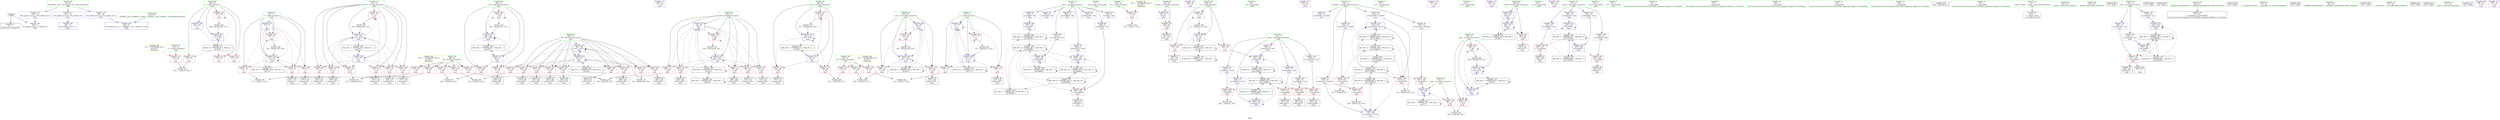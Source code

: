 digraph "SVFG" {
	label="SVFG";

	Node0x55abcbcf07e0 [shape=record,color=grey,label="{NodeID: 0\nNullPtr}"];
	Node0x55abcbcf07e0 -> Node0x55abcbcf4b90[style=solid];
	Node0x55abcbcf07e0 -> Node0x55abcbd23e80[style=solid];
	Node0x55abcbd52430 [shape=record,color=yellow,style=double,label="{NodeID: 360\n4V_1 = ENCHI(MR_4V_0)\npts\{63 \}\nFun[main]}"];
	Node0x55abcbd52430 -> Node0x55abcbd26150[style=dashed];
	Node0x55abcbd30b90 [shape=record,color=grey,label="{NodeID: 277\n226 = cmp(224, 225, )\n}"];
	Node0x55abcbd23e80 [shape=record,color=blue, style = dotted,label="{NodeID: 194\n383\<--3\nllvm.global_ctors_2\<--dummyVal\nGlob }"];
	Node0x55abcbd21970 [shape=record,color=purple,label="{NodeID: 111\n109\<--20\n\<--.str.1\nmain\n}"];
	Node0x55abcbcf71e0 [shape=record,color=green,label="{NodeID: 28\n64\<--65\nt\<--t_field_insensitive\nmain\n}"];
	Node0x55abcbcf71e0 -> Node0x55abcbd26220[style=solid];
	Node0x55abcbcf71e0 -> Node0x55abcbd262f0[style=solid];
	Node0x55abcbcf71e0 -> Node0x55abcbd263c0[style=solid];
	Node0x55abcbcf71e0 -> Node0x55abcbd26490[style=solid];
	Node0x55abcbcf71e0 -> Node0x55abcbd24020[style=solid];
	Node0x55abcbcf71e0 -> Node0x55abcbd25bc0[style=solid];
	Node0x55abcbd25540 [shape=record,color=blue,label="{NodeID: 222\n92\<--97\nj85\<--\nmain\n}"];
	Node0x55abcbd25540 -> Node0x55abcbd289f0[style=dashed];
	Node0x55abcbd25540 -> Node0x55abcbd28ac0[style=dashed];
	Node0x55abcbd25540 -> Node0x55abcbd28b90[style=dashed];
	Node0x55abcbd25540 -> Node0x55abcbd28c60[style=dashed];
	Node0x55abcbd25540 -> Node0x55abcbd28d30[style=dashed];
	Node0x55abcbd25540 -> Node0x55abcbd28e00[style=dashed];
	Node0x55abcbd25540 -> Node0x55abcbd257b0[style=dashed];
	Node0x55abcbd25540 -> Node0x55abcbd3f400[style=dashed];
	Node0x55abcbd26ff0 [shape=record,color=red,label="{NodeID: 139\n126\<--72\n\<--j\nmain\n}"];
	Node0x55abcbd26ff0 -> Node0x55abcbcf4e00[style=solid];
	Node0x55abcbd21d60 [shape=record,color=black,label="{NodeID: 56\n189\<--188\nidxprom35\<--\nmain\n}"];
	Node0x55abcbd286b0 [shape=record,color=red,label="{NodeID: 167\n269\<--90\n\<--i63\nmain\n}"];
	Node0x55abcbd286b0 -> Node0x55abcbd223b0[style=solid];
	Node0x55abcbd23320 [shape=record,color=purple,label="{NodeID: 84\n128\<--8\narrayidx9\<--like\nmain\n}"];
	Node0x55abcbd23320 -> Node0x55abcbd24290[style=solid];
	Node0x55abcbcf5580 [shape=record,color=green,label="{NodeID: 1\n7\<--1\n__dso_handle\<--dummyObj\nGlob }"];
	Node0x55abcbd30d10 [shape=record,color=grey,label="{NodeID: 278\n174 = cmp(173, 103, )\n}"];
	Node0x55abcbd23f50 [shape=record,color=blue,label="{NodeID: 195\n60\<--97\nretval\<--\nmain\n}"];
	Node0x55abcbd23f50 -> Node0x55abcbd26080[style=dashed];
	Node0x55abcbd21a40 [shape=record,color=purple,label="{NodeID: 112\n168\<--20\n\<--.str.1\nmain\n}"];
	Node0x55abcbcf72b0 [shape=record,color=green,label="{NodeID: 29\n66\<--67\nN\<--N_field_insensitive\nmain\n}"];
	Node0x55abcbcf72b0 -> Node0x55abcbd26560[style=solid];
	Node0x55abcbcf72b0 -> Node0x55abcbd26630[style=solid];
	Node0x55abcbcf72b0 -> Node0x55abcbd26700[style=solid];
	Node0x55abcbd25610 [shape=record,color=blue,label="{NodeID: 223\n309\<--130\narrayidx107\<--\nmain\n}"];
	Node0x55abcbd25610 -> Node0x55abcbd50a10[style=dashed];
	Node0x55abcbd270c0 [shape=record,color=red,label="{NodeID: 140\n132\<--72\n\<--j\nmain\n}"];
	Node0x55abcbd270c0 -> Node0x55abcbd2ff90[style=solid];
	Node0x55abcbd21df0 [shape=record,color=black,label="{NodeID: 57\n192\<--191\nidxprom37\<--\nmain\n}"];
	Node0x55abcbd28780 [shape=record,color=red,label="{NodeID: 168\n291\<--90\n\<--i63\nmain\n}"];
	Node0x55abcbd28780 -> Node0x55abcbd227c0[style=solid];
	Node0x55abcbd233f0 [shape=record,color=purple,label="{NodeID: 85\n190\<--8\narrayidx36\<--like\nmain\n}"];
	Node0x55abcbcf0d20 [shape=record,color=green,label="{NodeID: 2\n18\<--1\n.str\<--dummyObj\nGlob }"];
	Node0x55abcbd525f0 [shape=record,color=yellow,style=double,label="{NodeID: 362\n8V_1 = ENCHI(MR_8V_0)\npts\{67 \}\nFun[main]}"];
	Node0x55abcbd525f0 -> Node0x55abcbd26560[style=dashed];
	Node0x55abcbd525f0 -> Node0x55abcbd26630[style=dashed];
	Node0x55abcbd525f0 -> Node0x55abcbd26700[style=dashed];
	Node0x55abcbd30e90 [shape=record,color=grey,label="{NodeID: 279\n342 = cmp(340, 341, )\n}"];
	Node0x55abcbd24020 [shape=record,color=blue,label="{NodeID: 196\n64\<--103\nt\<--\nmain\n}"];
	Node0x55abcbd24020 -> Node0x55abcbd42100[style=dashed];
	Node0x55abcbd21b10 [shape=record,color=purple,label="{NodeID: 113\n334\<--22\n\<--.str.2\nmain\n}"];
	Node0x55abcbcf7380 [shape=record,color=green,label="{NodeID: 30\n68\<--69\nM\<--M_field_insensitive\nmain\n}"];
	Node0x55abcbcf7380 -> Node0x55abcbd267d0[style=solid];
	Node0x55abcbcf7380 -> Node0x55abcbd268a0[style=solid];
	Node0x55abcbcf7380 -> Node0x55abcbd26970[style=solid];
	Node0x55abcbcf7380 -> Node0x55abcbd26a40[style=solid];
	Node0x55abcbcf7380 -> Node0x55abcbd26b10[style=solid];
	Node0x55abcbd256e0 [shape=record,color=blue,label="{NodeID: 224\n313\<--315\narrayidx109\<--dec110\nmain\n}"];
	Node0x55abcbd256e0 -> Node0x55abcbd50f10[style=dashed];
	Node0x55abcbd27190 [shape=record,color=red,label="{NodeID: 141\n148\<--74\n\<--i15\nmain\n}"];
	Node0x55abcbd27190 -> Node0x55abcbd31490[style=solid];
	Node0x55abcbd21e80 [shape=record,color=black,label="{NodeID: 58\n214\<--213\nidxprom49\<--\nmain\n}"];
	Node0x55abcbd28850 [shape=record,color=red,label="{NodeID: 169\n304\<--90\n\<--i63\nmain\n}"];
	Node0x55abcbd28850 -> Node0x55abcbd22b00[style=solid];
	Node0x55abcbd234c0 [shape=record,color=purple,label="{NodeID: 86\n193\<--8\narrayidx38\<--like\nmain\n}"];
	Node0x55abcbd234c0 -> Node0x55abcbd24ab0[style=solid];
	Node0x55abcbcf06c0 [shape=record,color=green,label="{NodeID: 3\n20\<--1\n.str.1\<--dummyObj\nGlob }"];
	Node0x55abcbd526d0 [shape=record,color=yellow,style=double,label="{NodeID: 363\n10V_1 = ENCHI(MR_10V_0)\npts\{69 \}\nFun[main]}"];
	Node0x55abcbd526d0 -> Node0x55abcbd267d0[style=dashed];
	Node0x55abcbd526d0 -> Node0x55abcbd268a0[style=dashed];
	Node0x55abcbd526d0 -> Node0x55abcbd26970[style=dashed];
	Node0x55abcbd526d0 -> Node0x55abcbd26a40[style=dashed];
	Node0x55abcbd526d0 -> Node0x55abcbd26b10[style=dashed];
	Node0x55abcbd31010 [shape=record,color=grey,label="{NodeID: 280\n243 = cmp(241, 242, )\n}"];
	Node0x55abcbd240f0 [shape=record,color=blue,label="{NodeID: 197\n70\<--97\ni\<--\nmain\n}"];
	Node0x55abcbd240f0 -> Node0x55abcbd26be0[style=dashed];
	Node0x55abcbd240f0 -> Node0x55abcbd26cb0[style=dashed];
	Node0x55abcbd240f0 -> Node0x55abcbd26d80[style=dashed];
	Node0x55abcbd240f0 -> Node0x55abcbd26e50[style=dashed];
	Node0x55abcbd240f0 -> Node0x55abcbd24500[style=dashed];
	Node0x55abcbd240f0 -> Node0x55abcbd42600[style=dashed];
	Node0x55abcbd21be0 [shape=record,color=purple,label="{NodeID: 114\n351\<--24\n\<--.str.3\nmain\n}"];
	Node0x55abcbcf7450 [shape=record,color=green,label="{NodeID: 31\n70\<--71\ni\<--i_field_insensitive\nmain\n}"];
	Node0x55abcbcf7450 -> Node0x55abcbd26be0[style=solid];
	Node0x55abcbcf7450 -> Node0x55abcbd26cb0[style=solid];
	Node0x55abcbcf7450 -> Node0x55abcbd26d80[style=solid];
	Node0x55abcbcf7450 -> Node0x55abcbd26e50[style=solid];
	Node0x55abcbcf7450 -> Node0x55abcbd240f0[style=solid];
	Node0x55abcbcf7450 -> Node0x55abcbd24500[style=solid];
	Node0x55abcbd257b0 [shape=record,color=blue,label="{NodeID: 225\n92\<--319\nj85\<--inc112\nmain\n}"];
	Node0x55abcbd257b0 -> Node0x55abcbd289f0[style=dashed];
	Node0x55abcbd257b0 -> Node0x55abcbd28ac0[style=dashed];
	Node0x55abcbd257b0 -> Node0x55abcbd28b90[style=dashed];
	Node0x55abcbd257b0 -> Node0x55abcbd28c60[style=dashed];
	Node0x55abcbd257b0 -> Node0x55abcbd28d30[style=dashed];
	Node0x55abcbd257b0 -> Node0x55abcbd28e00[style=dashed];
	Node0x55abcbd257b0 -> Node0x55abcbd257b0[style=dashed];
	Node0x55abcbd257b0 -> Node0x55abcbd3f400[style=dashed];
	Node0x55abcbd27260 [shape=record,color=red,label="{NodeID: 142\n152\<--74\n\<--i15\nmain\n}"];
	Node0x55abcbd27260 -> Node0x55abcbcf4fa0[style=solid];
	Node0x55abcbd21f10 [shape=record,color=black,label="{NodeID: 59\n229\<--228\nidxprom58\<--\nmain\n}"];
	Node0x55abcbd28920 [shape=record,color=red,label="{NodeID: 170\n324\<--90\n\<--i63\nmain\n}"];
	Node0x55abcbd28920 -> Node0x55abcbd30890[style=solid];
	Node0x55abcbd23590 [shape=record,color=purple,label="{NodeID: 87\n290\<--8\narrayidx94\<--like\nmain\n}"];
	Node0x55abcbcf63e0 [shape=record,color=green,label="{NodeID: 4\n22\<--1\n.str.2\<--dummyObj\nGlob }"];
	Node0x55abcbd31190 [shape=record,color=grey,label="{NodeID: 281\n107 = cmp(105, 106, )\n}"];
	Node0x55abcbd241c0 [shape=record,color=blue,label="{NodeID: 198\n72\<--97\nj\<--\nmain\n}"];
	Node0x55abcbd241c0 -> Node0x55abcbd26f20[style=dashed];
	Node0x55abcbd241c0 -> Node0x55abcbd26ff0[style=dashed];
	Node0x55abcbd241c0 -> Node0x55abcbd270c0[style=dashed];
	Node0x55abcbd241c0 -> Node0x55abcbd241c0[style=dashed];
	Node0x55abcbd241c0 -> Node0x55abcbd24360[style=dashed];
	Node0x55abcbd241c0 -> Node0x55abcbd42b00[style=dashed];
	Node0x55abcbd21cb0 [shape=record,color=purple,label="{NodeID: 115\n358\<--26\n\<--.str.4\nmain\n}"];
	Node0x55abcbcf7520 [shape=record,color=green,label="{NodeID: 32\n72\<--73\nj\<--j_field_insensitive\nmain\n}"];
	Node0x55abcbcf7520 -> Node0x55abcbd26f20[style=solid];
	Node0x55abcbcf7520 -> Node0x55abcbd26ff0[style=solid];
	Node0x55abcbcf7520 -> Node0x55abcbd270c0[style=solid];
	Node0x55abcbcf7520 -> Node0x55abcbd241c0[style=solid];
	Node0x55abcbcf7520 -> Node0x55abcbd24360[style=solid];
	Node0x55abcbd25880 [shape=record,color=blue,label="{NodeID: 226\n88\<--195\nfound\<--\nmain\n}"];
	Node0x55abcbd25880 -> Node0x55abcbd281d0[style=dashed];
	Node0x55abcbd25880 -> Node0x55abcbd25200[style=dashed];
	Node0x55abcbd25880 -> Node0x55abcbd44e00[style=dashed];
	Node0x55abcbd27330 [shape=record,color=red,label="{NodeID: 143\n157\<--74\n\<--i15\nmain\n}"];
	Node0x55abcbd27330 -> Node0x55abcbcf5070[style=solid];
	Node0x55abcbd21fa0 [shape=record,color=black,label="{NodeID: 60\n246\<--245\nidxprom67\<--\nmain\n}"];
	Node0x55abcbd289f0 [shape=record,color=red,label="{NodeID: 171\n278\<--92\n\<--j85\nmain\n}"];
	Node0x55abcbd289f0 -> Node0x55abcbd30a10[style=solid];
	Node0x55abcbd23660 [shape=record,color=purple,label="{NodeID: 88\n296\<--8\narrayidx98\<--like\nmain\n}"];
	Node0x55abcbd23660 -> Node0x55abcbd297c0[style=solid];
	Node0x55abcbcf6470 [shape=record,color=green,label="{NodeID: 5\n24\<--1\n.str.3\<--dummyObj\nGlob }"];
	Node0x55abcbd31310 [shape=record,color=grey,label="{NodeID: 282\n166 = cmp(164, 165, )\n}"];
	Node0x55abcbd24290 [shape=record,color=blue,label="{NodeID: 199\n128\<--130\narrayidx9\<--\nmain\n}"];
	Node0x55abcbd24290 -> Node0x55abcbd3b400[style=dashed];
	Node0x55abcbd25d40 [shape=record,color=purple,label="{NodeID: 116\n362\<--28\n\<--.str.5\nmain\n}"];
	Node0x55abcbcf75f0 [shape=record,color=green,label="{NodeID: 33\n74\<--75\ni15\<--i15_field_insensitive\nmain\n}"];
	Node0x55abcbcf75f0 -> Node0x55abcbd27190[style=solid];
	Node0x55abcbcf75f0 -> Node0x55abcbd27260[style=solid];
	Node0x55abcbcf75f0 -> Node0x55abcbd27330[style=solid];
	Node0x55abcbcf75f0 -> Node0x55abcbd27400[style=solid];
	Node0x55abcbcf75f0 -> Node0x55abcbd274d0[style=solid];
	Node0x55abcbcf75f0 -> Node0x55abcbd275a0[style=solid];
	Node0x55abcbcf75f0 -> Node0x55abcbd27670[style=solid];
	Node0x55abcbcf75f0 -> Node0x55abcbd245d0[style=solid];
	Node0x55abcbcf75f0 -> Node0x55abcbd24c50[style=solid];
	Node0x55abcbd25950 [shape=record,color=blue,label="{NodeID: 227\n90\<--325\ni63\<--inc115\nmain\n}"];
	Node0x55abcbd25950 -> Node0x55abcbd282a0[style=dashed];
	Node0x55abcbd25950 -> Node0x55abcbd28370[style=dashed];
	Node0x55abcbd25950 -> Node0x55abcbd28440[style=dashed];
	Node0x55abcbd25950 -> Node0x55abcbd28510[style=dashed];
	Node0x55abcbd25950 -> Node0x55abcbd285e0[style=dashed];
	Node0x55abcbd25950 -> Node0x55abcbd286b0[style=dashed];
	Node0x55abcbd25950 -> Node0x55abcbd28780[style=dashed];
	Node0x55abcbd25950 -> Node0x55abcbd28850[style=dashed];
	Node0x55abcbd25950 -> Node0x55abcbd28920[style=dashed];
	Node0x55abcbd25950 -> Node0x55abcbd252d0[style=dashed];
	Node0x55abcbd25950 -> Node0x55abcbd25950[style=dashed];
	Node0x55abcbd25950 -> Node0x55abcbd45300[style=dashed];
	Node0x55abcbd27400 [shape=record,color=red,label="{NodeID: 144\n176\<--74\n\<--i15\nmain\n}"];
	Node0x55abcbd27400 -> Node0x55abcbcf5140[style=solid];
	Node0x55abcbd22070 [shape=record,color=black,label="{NodeID: 61\n249\<--248\ntobool\<--\nmain\n}"];
	Node0x55abcbd28ac0 [shape=record,color=red,label="{NodeID: 172\n282\<--92\n\<--j85\nmain\n}"];
	Node0x55abcbd28ac0 -> Node0x55abcbd22550[style=solid];
	Node0x55abcbd23730 [shape=record,color=purple,label="{NodeID: 89\n303\<--8\narrayidx103\<--like\nmain\n}"];
	Node0x55abcbcf5a80 [shape=record,color=green,label="{NodeID: 6\n26\<--1\n.str.4\<--dummyObj\nGlob }"];
	Node0x55abcbd31490 [shape=record,color=grey,label="{NodeID: 283\n150 = cmp(148, 149, )\n}"];
	Node0x55abcbd24360 [shape=record,color=blue,label="{NodeID: 200\n72\<--133\nj\<--inc\nmain\n}"];
	Node0x55abcbd24360 -> Node0x55abcbd26f20[style=dashed];
	Node0x55abcbd24360 -> Node0x55abcbd26ff0[style=dashed];
	Node0x55abcbd24360 -> Node0x55abcbd270c0[style=dashed];
	Node0x55abcbd24360 -> Node0x55abcbd241c0[style=dashed];
	Node0x55abcbd24360 -> Node0x55abcbd24360[style=dashed];
	Node0x55abcbd24360 -> Node0x55abcbd42b00[style=dashed];
	Node0x55abcbd25e10 [shape=record,color=purple,label="{NodeID: 117\n381\<--30\nllvm.global_ctors_0\<--llvm.global_ctors\nGlob }"];
	Node0x55abcbd25e10 -> Node0x55abcbd23ce0[style=solid];
	Node0x55abcbcf76c0 [shape=record,color=green,label="{NodeID: 34\n76\<--77\ntmp\<--tmp_field_insensitive\nmain\n}"];
	Node0x55abcbcf76c0 -> Node0x55abcbd27740[style=solid];
	Node0x55abcbcf76c0 -> Node0x55abcbd246a0[style=solid];
	Node0x55abcbd42100 [shape=record,color=black,label="{NodeID: 311\nMR_6V_3 = PHI(MR_6V_4, MR_6V_2, )\npts\{65 \}\n}"];
	Node0x55abcbd42100 -> Node0x55abcbd26220[style=dashed];
	Node0x55abcbd42100 -> Node0x55abcbd262f0[style=dashed];
	Node0x55abcbd42100 -> Node0x55abcbd263c0[style=dashed];
	Node0x55abcbd42100 -> Node0x55abcbd26490[style=dashed];
	Node0x55abcbd42100 -> Node0x55abcbd25bc0[style=dashed];
	Node0x55abcbd25a20 [shape=record,color=blue,label="{NodeID: 228\n94\<--97\ni121\<--\nmain\n}"];
	Node0x55abcbd25a20 -> Node0x55abcbd28ed0[style=dashed];
	Node0x55abcbd25a20 -> Node0x55abcbd28fa0[style=dashed];
	Node0x55abcbd25a20 -> Node0x55abcbd29070[style=dashed];
	Node0x55abcbd25a20 -> Node0x55abcbd25af0[style=dashed];
	Node0x55abcbd25a20 -> Node0x55abcbd45d00[style=dashed];
	Node0x55abcbd274d0 [shape=record,color=red,label="{NodeID: 145\n183\<--74\n\<--i15\nmain\n}"];
	Node0x55abcbd274d0 -> Node0x55abcbcf5210[style=solid];
	Node0x55abcbd22140 [shape=record,color=black,label="{NodeID: 62\n252\<--251\nidxprom69\<--\nmain\n}"];
	Node0x55abcbd28b90 [shape=record,color=red,label="{NodeID: 173\n288\<--92\n\<--j85\nmain\n}"];
	Node0x55abcbd28b90 -> Node0x55abcbd226f0[style=solid];
	Node0x55abcbd23800 [shape=record,color=purple,label="{NodeID: 90\n309\<--8\narrayidx107\<--like\nmain\n}"];
	Node0x55abcbd23800 -> Node0x55abcbd25610[style=solid];
	Node0x55abcbcf5b10 [shape=record,color=green,label="{NodeID: 7\n28\<--1\n.str.5\<--dummyObj\nGlob }"];
	Node0x55abcbd31610 [shape=record,color=grey,label="{NodeID: 284\n115 = cmp(113, 114, )\n}"];
	Node0x55abcbd24430 [shape=record,color=blue,label="{NodeID: 201\n138\<--140\narrayidx11\<--\nmain\n}"];
	Node0x55abcbd24430 -> Node0x55abcbd24430[style=dashed];
	Node0x55abcbd24430 -> Node0x55abcbd4d000[style=dashed];
	Node0x55abcbd25ee0 [shape=record,color=purple,label="{NodeID: 118\n382\<--30\nllvm.global_ctors_1\<--llvm.global_ctors\nGlob }"];
	Node0x55abcbd25ee0 -> Node0x55abcbd23db0[style=solid];
	Node0x55abcbcf7790 [shape=record,color=green,label="{NodeID: 35\n78\<--79\nj24\<--j24_field_insensitive\nmain\n}"];
	Node0x55abcbcf7790 -> Node0x55abcbd27810[style=solid];
	Node0x55abcbcf7790 -> Node0x55abcbd278e0[style=solid];
	Node0x55abcbcf7790 -> Node0x55abcbd24770[style=solid];
	Node0x55abcbcf7790 -> Node0x55abcbd24b80[style=solid];
	Node0x55abcbd42600 [shape=record,color=black,label="{NodeID: 312\nMR_12V_2 = PHI(MR_12V_4, MR_12V_1, )\npts\{71 \}\n}"];
	Node0x55abcbd42600 -> Node0x55abcbd240f0[style=dashed];
	Node0x55abcbd25af0 [shape=record,color=blue,label="{NodeID: 229\n94\<--355\ni121\<--inc130\nmain\n}"];
	Node0x55abcbd25af0 -> Node0x55abcbd28ed0[style=dashed];
	Node0x55abcbd25af0 -> Node0x55abcbd28fa0[style=dashed];
	Node0x55abcbd25af0 -> Node0x55abcbd29070[style=dashed];
	Node0x55abcbd25af0 -> Node0x55abcbd25af0[style=dashed];
	Node0x55abcbd25af0 -> Node0x55abcbd45d00[style=dashed];
	Node0x55abcbd275a0 [shape=record,color=red,label="{NodeID: 146\n188\<--74\n\<--i15\nmain\n}"];
	Node0x55abcbd275a0 -> Node0x55abcbd21d60[style=solid];
	Node0x55abcbd22210 [shape=record,color=black,label="{NodeID: 63\n259\<--258\nidxprom74\<--\nmain\n}"];
	Node0x55abcbd28c60 [shape=record,color=red,label="{NodeID: 174\n301\<--92\n\<--j85\nmain\n}"];
	Node0x55abcbd28c60 -> Node0x55abcbd22a30[style=solid];
	Node0x55abcbd238d0 [shape=record,color=purple,label="{NodeID: 91\n154\<--10\narrayidx20\<--numlike\nmain\n}"];
	Node0x55abcbcf6920 [shape=record,color=green,label="{NodeID: 8\n31\<--1\n\<--dummyObj\nCan only get source location for instruction, argument, global var or function.}"];
	Node0x55abcbd31790 [shape=record,color=grey,label="{NodeID: 285\n121 = cmp(119, 120, )\n}"];
	Node0x55abcbd24500 [shape=record,color=blue,label="{NodeID: 202\n70\<--143\ni\<--inc13\nmain\n}"];
	Node0x55abcbd24500 -> Node0x55abcbd26be0[style=dashed];
	Node0x55abcbd24500 -> Node0x55abcbd26cb0[style=dashed];
	Node0x55abcbd24500 -> Node0x55abcbd26d80[style=dashed];
	Node0x55abcbd24500 -> Node0x55abcbd26e50[style=dashed];
	Node0x55abcbd24500 -> Node0x55abcbd24500[style=dashed];
	Node0x55abcbd24500 -> Node0x55abcbd42600[style=dashed];
	Node0x55abcbd25fb0 [shape=record,color=purple,label="{NodeID: 119\n383\<--30\nllvm.global_ctors_2\<--llvm.global_ctors\nGlob }"];
	Node0x55abcbd25fb0 -> Node0x55abcbd23e80[style=solid];
	Node0x55abcbcf7860 [shape=record,color=green,label="{NodeID: 36\n80\<--81\na\<--a_field_insensitive\nmain\n}"];
	Node0x55abcbcf7860 -> Node0x55abcbd279b0[style=solid];
	Node0x55abcbcf7860 -> Node0x55abcbd27a80[style=solid];
	Node0x55abcbcf7860 -> Node0x55abcbd27b50[style=solid];
	Node0x55abcbcf7860 -> Node0x55abcbd24840[style=solid];
	Node0x55abcbd42b00 [shape=record,color=black,label="{NodeID: 313\nMR_14V_2 = PHI(MR_14V_3, MR_14V_1, )\npts\{73 \}\n}"];
	Node0x55abcbd42b00 -> Node0x55abcbd241c0[style=dashed];
	Node0x55abcbd42b00 -> Node0x55abcbd42b00[style=dashed];
	Node0x55abcbd25bc0 [shape=record,color=blue,label="{NodeID: 230\n64\<--366\nt\<--inc135\nmain\n}"];
	Node0x55abcbd25bc0 -> Node0x55abcbd42100[style=dashed];
	Node0x55abcbd27670 [shape=record,color=red,label="{NodeID: 147\n203\<--74\n\<--i15\nmain\n}"];
	Node0x55abcbd27670 -> Node0x55abcbd2fc90[style=solid];
	Node0x55abcbd222e0 [shape=record,color=black,label="{NodeID: 64\n266\<--265\nidxprom79\<--\nmain\n}"];
	Node0x55abcbd28d30 [shape=record,color=red,label="{NodeID: 175\n311\<--92\n\<--j85\nmain\n}"];
	Node0x55abcbd28d30 -> Node0x55abcbd22ca0[style=solid];
	Node0x55abcbd239a0 [shape=record,color=purple,label="{NodeID: 92\n159\<--10\narrayidx23\<--numlike\nmain\n}"];
	Node0x55abcbd239a0 -> Node0x55abcbd29140[style=solid];
	Node0x55abcbcf69b0 [shape=record,color=green,label="{NodeID: 9\n97\<--1\n\<--dummyObj\nCan only get source location for instruction, argument, global var or function.}"];
	Node0x55abcbd31910 [shape=record,color=grey,label="{NodeID: 286\n211 = cmp(209, 210, )\n}"];
	Node0x55abcbd245d0 [shape=record,color=blue,label="{NodeID: 203\n74\<--97\ni15\<--\nmain\n}"];
	Node0x55abcbd245d0 -> Node0x55abcbd27190[style=dashed];
	Node0x55abcbd245d0 -> Node0x55abcbd27260[style=dashed];
	Node0x55abcbd245d0 -> Node0x55abcbd27330[style=dashed];
	Node0x55abcbd245d0 -> Node0x55abcbd27400[style=dashed];
	Node0x55abcbd245d0 -> Node0x55abcbd274d0[style=dashed];
	Node0x55abcbd245d0 -> Node0x55abcbd275a0[style=dashed];
	Node0x55abcbd245d0 -> Node0x55abcbd27670[style=dashed];
	Node0x55abcbd245d0 -> Node0x55abcbd24c50[style=dashed];
	Node0x55abcbd245d0 -> Node0x55abcbd43000[style=dashed];
	Node0x55abcbd26080 [shape=record,color=red,label="{NodeID: 120\n369\<--60\n\<--retval\nmain\n}"];
	Node0x55abcbd26080 -> Node0x55abcbd230b0[style=solid];
	Node0x55abcbcf4370 [shape=record,color=green,label="{NodeID: 37\n82\<--83\nb\<--b_field_insensitive\nmain\n}"];
	Node0x55abcbcf4370 -> Node0x55abcbd27c20[style=solid];
	Node0x55abcbd43000 [shape=record,color=black,label="{NodeID: 314\nMR_16V_2 = PHI(MR_16V_4, MR_16V_1, )\npts\{75 \}\n}"];
	Node0x55abcbd43000 -> Node0x55abcbd245d0[style=dashed];
	Node0x55abcbd27740 [shape=record,color=red,label="{NodeID: 148\n165\<--76\n\<--tmp\nmain\n}"];
	Node0x55abcbd27740 -> Node0x55abcbd31310[style=solid];
	Node0x55abcbd223b0 [shape=record,color=black,label="{NodeID: 65\n270\<--269\nidxprom81\<--\nmain\n}"];
	Node0x55abcbd28e00 [shape=record,color=red,label="{NodeID: 176\n318\<--92\n\<--j85\nmain\n}"];
	Node0x55abcbd28e00 -> Node0x55abcbd30590[style=solid];
	Node0x55abcbd23a70 [shape=record,color=purple,label="{NodeID: 93\n178\<--10\narrayidx31\<--numlike\nmain\n}"];
	Node0x55abcbd23a70 -> Node0x55abcbd29210[style=solid];
	Node0x55abcbd23a70 -> Node0x55abcbd24910[style=solid];
	Node0x55abcbcf6a40 [shape=record,color=green,label="{NodeID: 10\n103\<--1\n\<--dummyObj\nCan only get source location for instruction, argument, global var or function.}"];
	Node0x55abcbd52cf0 [shape=record,color=yellow,style=double,label="{NodeID: 370\n24V_1 = ENCHI(MR_24V_0)\npts\{83 \}\nFun[main]}"];
	Node0x55abcbd52cf0 -> Node0x55abcbd27c20[style=dashed];
	Node0x55abcbd31a90 [shape=record,color=grey,label="{NodeID: 287\n262 = cmp(261, 140, )\n}"];
	Node0x55abcbd246a0 [shape=record,color=blue,label="{NodeID: 204\n76\<--160\ntmp\<--\nmain\n}"];
	Node0x55abcbd246a0 -> Node0x55abcbd27740[style=dashed];
	Node0x55abcbd246a0 -> Node0x55abcbd246a0[style=dashed];
	Node0x55abcbd246a0 -> Node0x55abcbd43500[style=dashed];
	Node0x55abcbd26150 [shape=record,color=red,label="{NodeID: 121\n106\<--62\n\<--T\nmain\n}"];
	Node0x55abcbd26150 -> Node0x55abcbd31190[style=solid];
	Node0x55abcbcf4440 [shape=record,color=green,label="{NodeID: 38\n84\<--85\ni45\<--i45_field_insensitive\nmain\n}"];
	Node0x55abcbcf4440 -> Node0x55abcbd27cf0[style=solid];
	Node0x55abcbcf4440 -> Node0x55abcbd27dc0[style=solid];
	Node0x55abcbcf4440 -> Node0x55abcbd27e90[style=solid];
	Node0x55abcbcf4440 -> Node0x55abcbd24d20[style=solid];
	Node0x55abcbcf4440 -> Node0x55abcbd24ec0[style=solid];
	Node0x55abcbd43500 [shape=record,color=black,label="{NodeID: 315\nMR_18V_2 = PHI(MR_18V_3, MR_18V_1, )\npts\{77 \}\n}"];
	Node0x55abcbd43500 -> Node0x55abcbd246a0[style=dashed];
	Node0x55abcbd43500 -> Node0x55abcbd43500[style=dashed];
	Node0x55abcbd27810 [shape=record,color=red,label="{NodeID: 149\n164\<--78\n\<--j24\nmain\n}"];
	Node0x55abcbd27810 -> Node0x55abcbd31310[style=solid];
	Node0x55abcbd22480 [shape=record,color=black,label="{NodeID: 66\n273\<--272\nidxprom83\<--\nmain\n}"];
	Node0x55abcbd28ed0 [shape=record,color=red,label="{NodeID: 177\n340\<--94\n\<--i121\nmain\n}"];
	Node0x55abcbd28ed0 -> Node0x55abcbd30e90[style=solid];
	Node0x55abcbd23b40 [shape=record,color=purple,label="{NodeID: 94\n253\<--10\narrayidx70\<--numlike\nmain\n}"];
	Node0x55abcbd23b40 -> Node0x55abcbd293b0[style=solid];
	Node0x55abcbcf5d60 [shape=record,color=green,label="{NodeID: 11\n130\<--1\n\<--dummyObj\nCan only get source location for instruction, argument, global var or function.}"];
	Node0x55abcbd31c10 [shape=record,color=grey,label="{NodeID: 288\n255 = cmp(254, 97, )\n}"];
	Node0x55abcbd24770 [shape=record,color=blue,label="{NodeID: 205\n78\<--97\nj24\<--\nmain\n}"];
	Node0x55abcbd24770 -> Node0x55abcbd27810[style=dashed];
	Node0x55abcbd24770 -> Node0x55abcbd278e0[style=dashed];
	Node0x55abcbd24770 -> Node0x55abcbd24770[style=dashed];
	Node0x55abcbd24770 -> Node0x55abcbd24b80[style=dashed];
	Node0x55abcbd24770 -> Node0x55abcbd43a00[style=dashed];
	Node0x55abcbd26220 [shape=record,color=red,label="{NodeID: 122\n105\<--64\n\<--t\nmain\n}"];
	Node0x55abcbd26220 -> Node0x55abcbd31190[style=solid];
	Node0x55abcbcf4510 [shape=record,color=green,label="{NodeID: 39\n86\<--87\ni54\<--i54_field_insensitive\nmain\n}"];
	Node0x55abcbcf4510 -> Node0x55abcbd27f60[style=solid];
	Node0x55abcbcf4510 -> Node0x55abcbd28030[style=solid];
	Node0x55abcbcf4510 -> Node0x55abcbd28100[style=solid];
	Node0x55abcbcf4510 -> Node0x55abcbd24f90[style=solid];
	Node0x55abcbcf4510 -> Node0x55abcbd25130[style=solid];
	Node0x55abcbd43a00 [shape=record,color=black,label="{NodeID: 316\nMR_20V_2 = PHI(MR_20V_3, MR_20V_1, )\npts\{79 \}\n}"];
	Node0x55abcbd43a00 -> Node0x55abcbd24770[style=dashed];
	Node0x55abcbd43a00 -> Node0x55abcbd43a00[style=dashed];
	Node0x55abcbd278e0 [shape=record,color=red,label="{NodeID: 150\n198\<--78\n\<--j24\nmain\n}"];
	Node0x55abcbd278e0 -> Node0x55abcbd2f990[style=solid];
	Node0x55abcbd22550 [shape=record,color=black,label="{NodeID: 67\n283\<--282\nidxprom89\<--\nmain\n}"];
	Node0x55abcbd4c600 [shape=record,color=black,label="{NodeID: 344\nMR_38V_6 = PHI(MR_38V_7, MR_38V_3, )\npts\{90000 \}\n}"];
	Node0x55abcbd4c600 -> Node0x55abcbd297c0[style=dashed];
	Node0x55abcbd4c600 -> Node0x55abcbd24ab0[style=dashed];
	Node0x55abcbd4c600 -> Node0x55abcbd25610[style=dashed];
	Node0x55abcbd4c600 -> Node0x55abcbd3dc00[style=dashed];
	Node0x55abcbd4c600 -> Node0x55abcbd3f900[style=dashed];
	Node0x55abcbd4c600 -> Node0x55abcbd46200[style=dashed];
	Node0x55abcbd4c600 -> Node0x55abcbd4c600[style=dashed];
	Node0x55abcbd4c600 -> Node0x55abcbd50a10[style=dashed];
	Node0x55abcbd28fa0 [shape=record,color=red,label="{NodeID: 178\n344\<--94\n\<--i121\nmain\n}"];
	Node0x55abcbd28fa0 -> Node0x55abcbd22e40[style=solid];
	Node0x55abcbd23c10 [shape=record,color=purple,label="{NodeID: 95\n313\<--10\narrayidx109\<--numlike\nmain\n}"];
	Node0x55abcbd23c10 -> Node0x55abcbd29960[style=solid];
	Node0x55abcbd23c10 -> Node0x55abcbd256e0[style=solid];
	Node0x55abcbcf5e30 [shape=record,color=green,label="{NodeID: 12\n140\<--1\n\<--dummyObj\nCan only get source location for instruction, argument, global var or function.}"];
	Node0x55abcbd24840 [shape=record,color=blue,label="{NodeID: 206\n80\<--171\na\<--dec\nmain\n}"];
	Node0x55abcbd24840 -> Node0x55abcbd27a80[style=dashed];
	Node0x55abcbd24840 -> Node0x55abcbd27b50[style=dashed];
	Node0x55abcbd24840 -> Node0x55abcbd48a00[style=dashed];
	Node0x55abcbd262f0 [shape=record,color=red,label="{NodeID: 123\n333\<--64\n\<--t\nmain\n}"];
	Node0x55abcbcf45e0 [shape=record,color=green,label="{NodeID: 40\n88\<--89\nfound\<--found_field_insensitive\nmain\n}"];
	Node0x55abcbcf45e0 -> Node0x55abcbd281d0[style=solid];
	Node0x55abcbcf45e0 -> Node0x55abcbd25200[style=solid];
	Node0x55abcbcf45e0 -> Node0x55abcbd25880[style=solid];
	Node0x55abcbd43f00 [shape=record,color=black,label="{NodeID: 317\nMR_22V_2 = PHI(MR_22V_3, MR_22V_1, )\npts\{81 \}\n}"];
	Node0x55abcbd43f00 -> Node0x55abcbd43f00[style=dashed];
	Node0x55abcbd43f00 -> Node0x55abcbd48a00[style=dashed];
	Node0x55abcbd279b0 [shape=record,color=red,label="{NodeID: 151\n170\<--80\n\<--a\nmain\n}"];
	Node0x55abcbd279b0 -> Node0x55abcbd2fb10[style=solid];
	Node0x55abcbd22620 [shape=record,color=black,label="{NodeID: 68\n286\<--285\ntobool91\<--\nmain\n}"];
	Node0x55abcbd4cb00 [shape=record,color=black,label="{NodeID: 345\nMR_40V_3 = PHI(MR_40V_4, MR_40V_2, )\npts\{110000 \}\n}"];
	Node0x55abcbd4cb00 -> Node0x55abcbd29140[style=dashed];
	Node0x55abcbd4cb00 -> Node0x55abcbd29210[style=dashed];
	Node0x55abcbd4cb00 -> Node0x55abcbd293b0[style=dashed];
	Node0x55abcbd4cb00 -> Node0x55abcbd29960[style=dashed];
	Node0x55abcbd4cb00 -> Node0x55abcbd24910[style=dashed];
	Node0x55abcbd4cb00 -> Node0x55abcbd256e0[style=dashed];
	Node0x55abcbd4cb00 -> Node0x55abcbd3e100[style=dashed];
	Node0x55abcbd4cb00 -> Node0x55abcbd3fe00[style=dashed];
	Node0x55abcbd4cb00 -> Node0x55abcbd46700[style=dashed];
	Node0x55abcbd4cb00 -> Node0x55abcbd4cb00[style=dashed];
	Node0x55abcbd4cb00 -> Node0x55abcbd50f10[style=dashed];
	Node0x55abcb9fcc90 [shape=record,color=black,label="{NodeID: 262\n350 = PHI(103, 97, )\n}"];
	Node0x55abcbd29070 [shape=record,color=red,label="{NodeID: 179\n354\<--94\n\<--i121\nmain\n}"];
	Node0x55abcbd29070 -> Node0x55abcbd30110[style=solid];
	Node0x55abcbd20d40 [shape=record,color=purple,label="{NodeID: 96\n138\<--12\narrayidx11\<--malt\nmain\n}"];
	Node0x55abcbd20d40 -> Node0x55abcbd24430[style=solid];
	Node0x55abcbcf0de0 [shape=record,color=green,label="{NodeID: 13\n195\<--1\n\<--dummyObj\nCan only get source location for instruction, argument, global var or function.}"];
	Node0x55abcbd3b400 [shape=record,color=black,label="{NodeID: 290\nMR_38V_4 = PHI(MR_38V_5, MR_38V_3, )\npts\{90000 \}\n}"];
	Node0x55abcbd3b400 -> Node0x55abcbd24290[style=dashed];
	Node0x55abcbd3b400 -> Node0x55abcbd3b400[style=dashed];
	Node0x55abcbd3b400 -> Node0x55abcbd4c600[style=dashed];
	Node0x55abcbd24910 [shape=record,color=blue,label="{NodeID: 207\n178\<--180\narrayidx31\<--dec32\nmain\n}"];
	Node0x55abcbd24910 -> Node0x55abcbd3e100[style=dashed];
	Node0x55abcbd263c0 [shape=record,color=red,label="{NodeID: 124\n361\<--64\n\<--t\nmain\n}"];
	Node0x55abcbcf46b0 [shape=record,color=green,label="{NodeID: 41\n90\<--91\ni63\<--i63_field_insensitive\nmain\n}"];
	Node0x55abcbcf46b0 -> Node0x55abcbd282a0[style=solid];
	Node0x55abcbcf46b0 -> Node0x55abcbd28370[style=solid];
	Node0x55abcbcf46b0 -> Node0x55abcbd28440[style=solid];
	Node0x55abcbcf46b0 -> Node0x55abcbd28510[style=solid];
	Node0x55abcbcf46b0 -> Node0x55abcbd285e0[style=solid];
	Node0x55abcbcf46b0 -> Node0x55abcbd286b0[style=solid];
	Node0x55abcbcf46b0 -> Node0x55abcbd28780[style=solid];
	Node0x55abcbcf46b0 -> Node0x55abcbd28850[style=solid];
	Node0x55abcbcf46b0 -> Node0x55abcbd28920[style=solid];
	Node0x55abcbcf46b0 -> Node0x55abcbd252d0[style=solid];
	Node0x55abcbcf46b0 -> Node0x55abcbd25950[style=solid];
	Node0x55abcbd44400 [shape=record,color=black,label="{NodeID: 318\nMR_26V_2 = PHI(MR_26V_4, MR_26V_1, )\npts\{85 \}\n}"];
	Node0x55abcbd44400 -> Node0x55abcbd24d20[style=dashed];
	Node0x55abcbd27a80 [shape=record,color=red,label="{NodeID: 152\n182\<--80\n\<--a\nmain\n}"];
	Node0x55abcbd27a80 -> Node0x55abcbd249e0[style=solid];
	Node0x55abcbd226f0 [shape=record,color=black,label="{NodeID: 69\n289\<--288\nidxprom93\<--\nmain\n}"];
	Node0x55abcbd4d000 [shape=record,color=black,label="{NodeID: 346\nMR_42V_5 = PHI(MR_42V_6, MR_42V_3, )\npts\{130000 \}\n}"];
	Node0x55abcbd4d000 -> Node0x55abcbd29480[style=dashed];
	Node0x55abcbd4d000 -> Node0x55abcbd29550[style=dashed];
	Node0x55abcbd4d000 -> Node0x55abcbd296f0[style=dashed];
	Node0x55abcbd4d000 -> Node0x55abcbd29890[style=dashed];
	Node0x55abcbd4d000 -> Node0x55abcbd249e0[style=dashed];
	Node0x55abcbd4d000 -> Node0x55abcbd3e600[style=dashed];
	Node0x55abcbd4d000 -> Node0x55abcbd46c00[style=dashed];
	Node0x55abcbd4d000 -> Node0x55abcbd4d000[style=dashed];
	Node0x55abcbd2f690 [shape=record,color=grey,label="{NodeID: 263\n180 = Binary(179, 140, )\n}"];
	Node0x55abcbd2f690 -> Node0x55abcbd24910[style=solid];
	Node0x55abcbd29140 [shape=record,color=red,label="{NodeID: 180\n160\<--159\n\<--arrayidx23\nmain\n}"];
	Node0x55abcbd29140 -> Node0x55abcbd246a0[style=solid];
	Node0x55abcbd20e10 [shape=record,color=purple,label="{NodeID: 97\n185\<--12\narrayidx34\<--malt\nmain\n}"];
	Node0x55abcbd20e10 -> Node0x55abcbd249e0[style=solid];
	Node0x55abcbcf0eb0 [shape=record,color=green,label="{NodeID: 14\n4\<--6\n_ZStL8__ioinit\<--_ZStL8__ioinit_field_insensitive\nGlob }"];
	Node0x55abcbcf0eb0 -> Node0x55abcbd23180[style=solid];
	Node0x55abcbd249e0 [shape=record,color=blue,label="{NodeID: 208\n185\<--182\narrayidx34\<--\nmain\n}"];
	Node0x55abcbd249e0 -> Node0x55abcbd3e600[style=dashed];
	Node0x55abcbd26490 [shape=record,color=red,label="{NodeID: 125\n365\<--64\n\<--t\nmain\n}"];
	Node0x55abcbd26490 -> Node0x55abcbd2f810[style=solid];
	Node0x55abcbcf4780 [shape=record,color=green,label="{NodeID: 42\n92\<--93\nj85\<--j85_field_insensitive\nmain\n}"];
	Node0x55abcbcf4780 -> Node0x55abcbd289f0[style=solid];
	Node0x55abcbcf4780 -> Node0x55abcbd28ac0[style=solid];
	Node0x55abcbcf4780 -> Node0x55abcbd28b90[style=solid];
	Node0x55abcbcf4780 -> Node0x55abcbd28c60[style=solid];
	Node0x55abcbcf4780 -> Node0x55abcbd28d30[style=solid];
	Node0x55abcbcf4780 -> Node0x55abcbd28e00[style=solid];
	Node0x55abcbcf4780 -> Node0x55abcbd25540[style=solid];
	Node0x55abcbcf4780 -> Node0x55abcbd257b0[style=solid];
	Node0x55abcbd44900 [shape=record,color=black,label="{NodeID: 319\nMR_28V_2 = PHI(MR_28V_4, MR_28V_1, )\npts\{87 \}\n}"];
	Node0x55abcbd44900 -> Node0x55abcbd24f90[style=dashed];
	Node0x55abcbd27b50 [shape=record,color=red,label="{NodeID: 153\n191\<--80\n\<--a\nmain\n}"];
	Node0x55abcbd27b50 -> Node0x55abcbd21df0[style=solid];
	Node0x55abcbd227c0 [shape=record,color=black,label="{NodeID: 70\n292\<--291\nidxprom95\<--\nmain\n}"];
	Node0x55abcbd2f810 [shape=record,color=grey,label="{NodeID: 264\n366 = Binary(365, 103, )\n}"];
	Node0x55abcbd2f810 -> Node0x55abcbd25bc0[style=solid];
	Node0x55abcbd29210 [shape=record,color=red,label="{NodeID: 181\n179\<--178\n\<--arrayidx31\nmain\n}"];
	Node0x55abcbd29210 -> Node0x55abcbd2f690[style=solid];
	Node0x55abcbd20ee0 [shape=record,color=purple,label="{NodeID: 98\n260\<--12\narrayidx75\<--malt\nmain\n}"];
	Node0x55abcbd20ee0 -> Node0x55abcbd29480[style=solid];
	Node0x55abcbcf0f80 [shape=record,color=green,label="{NodeID: 15\n8\<--9\nlike\<--like_field_insensitive\nGlob }"];
	Node0x55abcbcf0f80 -> Node0x55abcbd23250[style=solid];
	Node0x55abcbcf0f80 -> Node0x55abcbd23320[style=solid];
	Node0x55abcbcf0f80 -> Node0x55abcbd233f0[style=solid];
	Node0x55abcbcf0f80 -> Node0x55abcbd234c0[style=solid];
	Node0x55abcbcf0f80 -> Node0x55abcbd23590[style=solid];
	Node0x55abcbcf0f80 -> Node0x55abcbd23660[style=solid];
	Node0x55abcbcf0f80 -> Node0x55abcbd23730[style=solid];
	Node0x55abcbcf0f80 -> Node0x55abcbd23800[style=solid];
	Node0x55abcbd24ab0 [shape=record,color=blue,label="{NodeID: 209\n193\<--195\narrayidx38\<--\nmain\n}"];
	Node0x55abcbd24ab0 -> Node0x55abcbd3dc00[style=dashed];
	Node0x55abcbd26560 [shape=record,color=red,label="{NodeID: 126\n120\<--66\n\<--N\nmain\n}"];
	Node0x55abcbd26560 -> Node0x55abcbd31790[style=solid];
	Node0x55abcbcf4850 [shape=record,color=green,label="{NodeID: 43\n94\<--95\ni121\<--i121_field_insensitive\nmain\n}"];
	Node0x55abcbcf4850 -> Node0x55abcbd28ed0[style=solid];
	Node0x55abcbcf4850 -> Node0x55abcbd28fa0[style=solid];
	Node0x55abcbcf4850 -> Node0x55abcbd29070[style=solid];
	Node0x55abcbcf4850 -> Node0x55abcbd25a20[style=solid];
	Node0x55abcbcf4850 -> Node0x55abcbd25af0[style=solid];
	Node0x55abcbd44e00 [shape=record,color=black,label="{NodeID: 320\nMR_30V_2 = PHI(MR_30V_6, MR_30V_1, )\npts\{89 \}\n}"];
	Node0x55abcbd44e00 -> Node0x55abcbd25200[style=dashed];
	Node0x55abcbd27c20 [shape=record,color=red,label="{NodeID: 154\n173\<--82\n\<--b\nmain\n}"];
	Node0x55abcbd27c20 -> Node0x55abcbd30d10[style=solid];
	Node0x55abcbd22890 [shape=record,color=black,label="{NodeID: 71\n295\<--294\nidxprom97\<--\nmain\n}"];
	Node0x55abcbd2f990 [shape=record,color=grey,label="{NodeID: 265\n199 = Binary(198, 103, )\n}"];
	Node0x55abcbd2f990 -> Node0x55abcbd24b80[style=solid];
	Node0x55abcbd292e0 [shape=record,color=red,label="{NodeID: 182\n248\<--247\n\<--arrayidx68\nmain\n}"];
	Node0x55abcbd292e0 -> Node0x55abcbd22070[style=solid];
	Node0x55abcbd20fb0 [shape=record,color=purple,label="{NodeID: 99\n271\<--12\narrayidx82\<--malt\nmain\n}"];
	Node0x55abcbd20fb0 -> Node0x55abcbd29550[style=solid];
	Node0x55abcbcf7a10 [shape=record,color=green,label="{NodeID: 16\n10\<--11\nnumlike\<--numlike_field_insensitive\nGlob }"];
	Node0x55abcbcf7a10 -> Node0x55abcbd238d0[style=solid];
	Node0x55abcbcf7a10 -> Node0x55abcbd239a0[style=solid];
	Node0x55abcbcf7a10 -> Node0x55abcbd23a70[style=solid];
	Node0x55abcbcf7a10 -> Node0x55abcbd23b40[style=solid];
	Node0x55abcbcf7a10 -> Node0x55abcbd23c10[style=solid];
	Node0x55abcbd24b80 [shape=record,color=blue,label="{NodeID: 210\n78\<--199\nj24\<--inc40\nmain\n}"];
	Node0x55abcbd24b80 -> Node0x55abcbd27810[style=dashed];
	Node0x55abcbd24b80 -> Node0x55abcbd278e0[style=dashed];
	Node0x55abcbd24b80 -> Node0x55abcbd24770[style=dashed];
	Node0x55abcbd24b80 -> Node0x55abcbd24b80[style=dashed];
	Node0x55abcbd24b80 -> Node0x55abcbd43a00[style=dashed];
	Node0x55abcbd26630 [shape=record,color=red,label="{NodeID: 127\n210\<--66\n\<--N\nmain\n}"];
	Node0x55abcbd26630 -> Node0x55abcbd31910[style=solid];
	Node0x55abcbcf4920 [shape=record,color=green,label="{NodeID: 44\n100\<--101\nscanf\<--scanf_field_insensitive\n}"];
	Node0x55abcbd45300 [shape=record,color=black,label="{NodeID: 321\nMR_32V_2 = PHI(MR_32V_5, MR_32V_1, )\npts\{91 \}\n}"];
	Node0x55abcbd45300 -> Node0x55abcbd252d0[style=dashed];
	Node0x55abcbd27cf0 [shape=record,color=red,label="{NodeID: 155\n209\<--84\n\<--i45\nmain\n}"];
	Node0x55abcbd27cf0 -> Node0x55abcbd31910[style=solid];
	Node0x55abcbd22960 [shape=record,color=black,label="{NodeID: 72\n298\<--297\ntobool99\<--\nmain\n}"];
	Node0x55abcbd2fb10 [shape=record,color=grey,label="{NodeID: 266\n171 = Binary(170, 140, )\n}"];
	Node0x55abcbd2fb10 -> Node0x55abcbd24840[style=solid];
	Node0x55abcbd293b0 [shape=record,color=red,label="{NodeID: 183\n254\<--253\n\<--arrayidx70\nmain\n}"];
	Node0x55abcbd293b0 -> Node0x55abcbd31c10[style=solid];
	Node0x55abcbd21080 [shape=record,color=purple,label="{NodeID: 100\n293\<--12\narrayidx96\<--malt\nmain\n}"];
	Node0x55abcbd21080 -> Node0x55abcbd296f0[style=solid];
	Node0x55abcbcf7ae0 [shape=record,color=green,label="{NodeID: 17\n12\<--13\nmalt\<--malt_field_insensitive\nGlob }"];
	Node0x55abcbcf7ae0 -> Node0x55abcbd20d40[style=solid];
	Node0x55abcbcf7ae0 -> Node0x55abcbd20e10[style=solid];
	Node0x55abcbcf7ae0 -> Node0x55abcbd20ee0[style=solid];
	Node0x55abcbcf7ae0 -> Node0x55abcbd20fb0[style=solid];
	Node0x55abcbcf7ae0 -> Node0x55abcbd21080[style=solid];
	Node0x55abcbcf7ae0 -> Node0x55abcbd21150[style=solid];
	Node0x55abcbd24c50 [shape=record,color=blue,label="{NodeID: 211\n74\<--204\ni15\<--inc43\nmain\n}"];
	Node0x55abcbd24c50 -> Node0x55abcbd27190[style=dashed];
	Node0x55abcbd24c50 -> Node0x55abcbd27260[style=dashed];
	Node0x55abcbd24c50 -> Node0x55abcbd27330[style=dashed];
	Node0x55abcbd24c50 -> Node0x55abcbd27400[style=dashed];
	Node0x55abcbd24c50 -> Node0x55abcbd274d0[style=dashed];
	Node0x55abcbd24c50 -> Node0x55abcbd275a0[style=dashed];
	Node0x55abcbd24c50 -> Node0x55abcbd27670[style=dashed];
	Node0x55abcbd24c50 -> Node0x55abcbd24c50[style=dashed];
	Node0x55abcbd24c50 -> Node0x55abcbd43000[style=dashed];
	Node0x55abcbd26700 [shape=record,color=red,label="{NodeID: 128\n341\<--66\n\<--N\nmain\n}"];
	Node0x55abcbd26700 -> Node0x55abcbd30e90[style=solid];
	Node0x55abcbcf49f0 [shape=record,color=green,label="{NodeID: 45\n336\<--337\nprintf\<--printf_field_insensitive\n}"];
	Node0x55abcbd6a470 [shape=record,color=black,label="{NodeID: 405\n99 = PHI()\n}"];
	Node0x55abcbd45800 [shape=record,color=black,label="{NodeID: 322\nMR_34V_2 = PHI(MR_34V_7, MR_34V_1, )\npts\{93 \}\n}"];
	Node0x55abcbd45800 -> Node0x55abcbd25540[style=dashed];
	Node0x55abcbd45800 -> Node0x55abcbd3f400[style=dashed];
	Node0x55abcbd45800 -> Node0x55abcbd45800[style=dashed];
	Node0x55abcbd27dc0 [shape=record,color=red,label="{NodeID: 156\n213\<--84\n\<--i45\nmain\n}"];
	Node0x55abcbd27dc0 -> Node0x55abcbd21e80[style=solid];
	Node0x55abcbd22a30 [shape=record,color=black,label="{NodeID: 73\n302\<--301\nidxprom102\<--\nmain\n}"];
	Node0x55abcbd2fc90 [shape=record,color=grey,label="{NodeID: 267\n204 = Binary(203, 103, )\n}"];
	Node0x55abcbd2fc90 -> Node0x55abcbd24c50[style=solid];
	Node0x55abcbd29480 [shape=record,color=red,label="{NodeID: 184\n261\<--260\n\<--arrayidx75\nmain\n}"];
	Node0x55abcbd29480 -> Node0x55abcbd31a90[style=solid];
	Node0x55abcbd21150 [shape=record,color=purple,label="{NodeID: 101\n306\<--12\narrayidx105\<--malt\nmain\n}"];
	Node0x55abcbd21150 -> Node0x55abcbd29890[style=solid];
	Node0x55abcbcf7bb0 [shape=record,color=green,label="{NodeID: 18\n14\<--15\nans\<--ans_field_insensitive\nGlob }"];
	Node0x55abcbcf7bb0 -> Node0x55abcbd21220[style=solid];
	Node0x55abcbcf7bb0 -> Node0x55abcbd212f0[style=solid];
	Node0x55abcbcf7bb0 -> Node0x55abcbd213c0[style=solid];
	Node0x55abcbd24d20 [shape=record,color=blue,label="{NodeID: 212\n84\<--97\ni45\<--\nmain\n}"];
	Node0x55abcbd24d20 -> Node0x55abcbd27cf0[style=dashed];
	Node0x55abcbd24d20 -> Node0x55abcbd27dc0[style=dashed];
	Node0x55abcbd24d20 -> Node0x55abcbd27e90[style=dashed];
	Node0x55abcbd24d20 -> Node0x55abcbd24ec0[style=dashed];
	Node0x55abcbd24d20 -> Node0x55abcbd44400[style=dashed];
	Node0x55abcbd267d0 [shape=record,color=red,label="{NodeID: 129\n114\<--68\n\<--M\nmain\n}"];
	Node0x55abcbd267d0 -> Node0x55abcbd31610[style=solid];
	Node0x55abcbcf4ac0 [shape=record,color=green,label="{NodeID: 46\n32\<--377\n_GLOBAL__sub_I_TripleM_1_0.cpp\<--_GLOBAL__sub_I_TripleM_1_0.cpp_field_insensitive\n}"];
	Node0x55abcbcf4ac0 -> Node0x55abcbd23db0[style=solid];
	Node0x55abcbd6a540 [shape=record,color=black,label="{NodeID: 406\n110 = PHI()\n}"];
	Node0x55abcbd45d00 [shape=record,color=black,label="{NodeID: 323\nMR_36V_2 = PHI(MR_36V_3, MR_36V_1, )\npts\{95 \}\n}"];
	Node0x55abcbd45d00 -> Node0x55abcbd25a20[style=dashed];
	Node0x55abcbd45d00 -> Node0x55abcbd45d00[style=dashed];
	Node0x55abcbd27e90 [shape=record,color=red,label="{NodeID: 157\n218\<--84\n\<--i45\nmain\n}"];
	Node0x55abcbd27e90 -> Node0x55abcbd30710[style=solid];
	Node0x55abcbd22b00 [shape=record,color=black,label="{NodeID: 74\n305\<--304\nidxprom104\<--\nmain\n}"];
	Node0x55abcbd2fe10 [shape=record,color=grey,label="{NodeID: 268\n143 = Binary(142, 103, )\n}"];
	Node0x55abcbd2fe10 -> Node0x55abcbd24500[style=solid];
	Node0x55abcbd29550 [shape=record,color=red,label="{NodeID: 185\n272\<--271\n\<--arrayidx82\nmain\n}"];
	Node0x55abcbd29550 -> Node0x55abcbd22480[style=solid];
	Node0x55abcbd21220 [shape=record,color=purple,label="{NodeID: 102\n215\<--14\narrayidx50\<--ans\nmain\n}"];
	Node0x55abcbd21220 -> Node0x55abcbd24df0[style=solid];
	Node0x55abcbcf7c80 [shape=record,color=green,label="{NodeID: 19\n16\<--17\ndone\<--done_field_insensitive\nGlob }"];
	Node0x55abcbcf7c80 -> Node0x55abcbd21490[style=solid];
	Node0x55abcbcf7c80 -> Node0x55abcbd21560[style=solid];
	Node0x55abcbcf7c80 -> Node0x55abcbd21630[style=solid];
	Node0x55abcbcf7c80 -> Node0x55abcbd21700[style=solid];
	Node0x55abcbd3d200 [shape=record,color=black,label="{NodeID: 296\nMR_44V_5 = PHI(MR_44V_3, MR_44V_8, )\npts\{150000 \}\n}"];
	Node0x55abcbd3d200 -> Node0x55abcbd29a30[style=dashed];
	Node0x55abcbd3d200 -> Node0x55abcbd25470[style=dashed];
	Node0x55abcbd3d200 -> Node0x55abcbd3d200[style=dashed];
	Node0x55abcbd3d200 -> Node0x55abcbd47100[style=dashed];
	Node0x55abcbd24df0 [shape=record,color=blue,label="{NodeID: 213\n215\<--130\narrayidx50\<--\nmain\n}"];
	Node0x55abcbd24df0 -> Node0x55abcbd24df0[style=dashed];
	Node0x55abcbd24df0 -> Node0x55abcbd3d200[style=dashed];
	Node0x55abcbd268a0 [shape=record,color=red,label="{NodeID: 130\n149\<--68\n\<--M\nmain\n}"];
	Node0x55abcbd268a0 -> Node0x55abcbd31490[style=solid];
	Node0x55abcbcf4b90 [shape=record,color=black,label="{NodeID: 47\n2\<--3\ndummyVal\<--dummyVal\n}"];
	Node0x55abcbd6ac70 [shape=record,color=black,label="{NodeID: 407\n42 = PHI()\n}"];
	Node0x55abcbd46200 [shape=record,color=black,label="{NodeID: 324\nMR_38V_2 = PHI(MR_38V_14, MR_38V_1, )\npts\{90000 \}\n}"];
	Node0x55abcbd46200 -> Node0x55abcbd3b400[style=dashed];
	Node0x55abcbd46200 -> Node0x55abcbd4c600[style=dashed];
	Node0x55abcbd27f60 [shape=record,color=red,label="{NodeID: 158\n224\<--86\n\<--i54\nmain\n}"];
	Node0x55abcbd27f60 -> Node0x55abcbd30b90[style=solid];
	Node0x55abcbd22bd0 [shape=record,color=black,label="{NodeID: 75\n308\<--307\nidxprom106\<--\nmain\n}"];
	Node0x55abcbd2ff90 [shape=record,color=grey,label="{NodeID: 269\n133 = Binary(132, 103, )\n}"];
	Node0x55abcbd2ff90 -> Node0x55abcbd24360[style=solid];
	Node0x55abcbd29620 [shape=record,color=red,label="{NodeID: 186\n285\<--284\n\<--arrayidx90\nmain\n}"];
	Node0x55abcbd29620 -> Node0x55abcbd22620[style=solid];
	Node0x55abcbd212f0 [shape=record,color=purple,label="{NodeID: 103\n274\<--14\narrayidx84\<--ans\nmain\n}"];
	Node0x55abcbd212f0 -> Node0x55abcbd25470[style=solid];
	Node0x55abcbcf6b60 [shape=record,color=green,label="{NodeID: 20\n30\<--34\nllvm.global_ctors\<--llvm.global_ctors_field_insensitive\nGlob }"];
	Node0x55abcbcf6b60 -> Node0x55abcbd25e10[style=solid];
	Node0x55abcbcf6b60 -> Node0x55abcbd25ee0[style=solid];
	Node0x55abcbcf6b60 -> Node0x55abcbd25fb0[style=solid];
	Node0x55abcbd3d700 [shape=record,color=black,label="{NodeID: 297\nMR_46V_5 = PHI(MR_46V_3, MR_46V_8, )\npts\{170000 \}\n}"];
	Node0x55abcbd3d700 -> Node0x55abcbd292e0[style=dashed];
	Node0x55abcbd3d700 -> Node0x55abcbd253a0[style=dashed];
	Node0x55abcbd3d700 -> Node0x55abcbd3d700[style=dashed];
	Node0x55abcbd3d700 -> Node0x55abcbd47600[style=dashed];
	Node0x55abcbd24ec0 [shape=record,color=blue,label="{NodeID: 214\n84\<--219\ni45\<--inc52\nmain\n}"];
	Node0x55abcbd24ec0 -> Node0x55abcbd27cf0[style=dashed];
	Node0x55abcbd24ec0 -> Node0x55abcbd27dc0[style=dashed];
	Node0x55abcbd24ec0 -> Node0x55abcbd27e90[style=dashed];
	Node0x55abcbd24ec0 -> Node0x55abcbd24ec0[style=dashed];
	Node0x55abcbd24ec0 -> Node0x55abcbd44400[style=dashed];
	Node0x55abcbd26970 [shape=record,color=red,label="{NodeID: 131\n225\<--68\n\<--M\nmain\n}"];
	Node0x55abcbd26970 -> Node0x55abcbd30b90[style=solid];
	Node0x55abcbcf4c60 [shape=record,color=black,label="{NodeID: 48\n43\<--44\n\<--_ZNSt8ios_base4InitD1Ev\nCan only get source location for instruction, argument, global var or function.}"];
	Node0x55abcbd6ad40 [shape=record,color=black,label="{NodeID: 408\n156 = PHI()\n}"];
	Node0x55abcbd46700 [shape=record,color=black,label="{NodeID: 325\nMR_40V_2 = PHI(MR_40V_11, MR_40V_1, )\npts\{110000 \}\n}"];
	Node0x55abcbd46700 -> Node0x55abcbd4cb00[style=dashed];
	Node0x55abcbd28030 [shape=record,color=red,label="{NodeID: 159\n228\<--86\n\<--i54\nmain\n}"];
	Node0x55abcbd28030 -> Node0x55abcbd21f10[style=solid];
	Node0x55abcbd22ca0 [shape=record,color=black,label="{NodeID: 76\n312\<--311\nidxprom108\<--\nmain\n}"];
	Node0x55abcbd30110 [shape=record,color=grey,label="{NodeID: 270\n355 = Binary(354, 103, )\n}"];
	Node0x55abcbd30110 -> Node0x55abcbd25af0[style=solid];
	Node0x55abcbd296f0 [shape=record,color=red,label="{NodeID: 187\n294\<--293\n\<--arrayidx96\nmain\n}"];
	Node0x55abcbd296f0 -> Node0x55abcbd22890[style=solid];
	Node0x55abcbd213c0 [shape=record,color=purple,label="{NodeID: 104\n346\<--14\narrayidx126\<--ans\nmain\n}"];
	Node0x55abcbd213c0 -> Node0x55abcbd29a30[style=solid];
	Node0x55abcbcf6c30 [shape=record,color=green,label="{NodeID: 21\n35\<--36\n__cxx_global_var_init\<--__cxx_global_var_init_field_insensitive\n}"];
	Node0x55abcbd3dc00 [shape=record,color=black,label="{NodeID: 298\nMR_38V_8 = PHI(MR_38V_9, MR_38V_7, )\npts\{90000 \}\n}"];
	Node0x55abcbd3dc00 -> Node0x55abcbd24ab0[style=dashed];
	Node0x55abcbd3dc00 -> Node0x55abcbd3dc00[style=dashed];
	Node0x55abcbd3dc00 -> Node0x55abcbd4c600[style=dashed];
	Node0x55abcbd24f90 [shape=record,color=blue,label="{NodeID: 215\n86\<--97\ni54\<--\nmain\n}"];
	Node0x55abcbd24f90 -> Node0x55abcbd27f60[style=dashed];
	Node0x55abcbd24f90 -> Node0x55abcbd28030[style=dashed];
	Node0x55abcbd24f90 -> Node0x55abcbd28100[style=dashed];
	Node0x55abcbd24f90 -> Node0x55abcbd25130[style=dashed];
	Node0x55abcbd24f90 -> Node0x55abcbd44900[style=dashed];
	Node0x55abcbd26a40 [shape=record,color=red,label="{NodeID: 132\n242\<--68\n\<--M\nmain\n}"];
	Node0x55abcbd26a40 -> Node0x55abcbd31010[style=solid];
	Node0x55abcbcf4d30 [shape=record,color=black,label="{NodeID: 49\n124\<--123\nidxprom\<--\nmain\n}"];
	Node0x55abcbd6ae40 [shape=record,color=black,label="{NodeID: 409\n169 = PHI()\n}"];
	Node0x55abcbd46c00 [shape=record,color=black,label="{NodeID: 326\nMR_42V_2 = PHI(MR_42V_5, MR_42V_1, )\npts\{130000 \}\n}"];
	Node0x55abcbd46c00 -> Node0x55abcbd24430[style=dashed];
	Node0x55abcbd46c00 -> Node0x55abcbd4d000[style=dashed];
	Node0x55abcbd28100 [shape=record,color=red,label="{NodeID: 160\n233\<--86\n\<--i54\nmain\n}"];
	Node0x55abcbd28100 -> Node0x55abcbd30410[style=solid];
	Node0x55abcbd22d70 [shape=record,color=black,label="{NodeID: 77\n329\<--328\ntobool117\<--\nmain\n}"];
	Node0x55abcbd30290 [shape=record,color=grey,label="{NodeID: 271\n315 = Binary(314, 140, )\n}"];
	Node0x55abcbd30290 -> Node0x55abcbd256e0[style=solid];
	Node0x55abcbd297c0 [shape=record,color=red,label="{NodeID: 188\n297\<--296\n\<--arrayidx98\nmain\n}"];
	Node0x55abcbd297c0 -> Node0x55abcbd22960[style=solid];
	Node0x55abcbd21490 [shape=record,color=purple,label="{NodeID: 105\n230\<--16\narrayidx59\<--done\nmain\n}"];
	Node0x55abcbd21490 -> Node0x55abcbd25060[style=solid];
	Node0x55abcbcf6d00 [shape=record,color=green,label="{NodeID: 22\n39\<--40\n_ZNSt8ios_base4InitC1Ev\<--_ZNSt8ios_base4InitC1Ev_field_insensitive\n}"];
	Node0x55abcbd3e100 [shape=record,color=black,label="{NodeID: 299\nMR_40V_6 = PHI(MR_40V_4, MR_40V_5, )\npts\{110000 \}\n}"];
	Node0x55abcbd3e100 -> Node0x55abcbd29210[style=dashed];
	Node0x55abcbd3e100 -> Node0x55abcbd24910[style=dashed];
	Node0x55abcbd3e100 -> Node0x55abcbd3e100[style=dashed];
	Node0x55abcbd3e100 -> Node0x55abcbd4cb00[style=dashed];
	Node0x55abcbd25060 [shape=record,color=blue,label="{NodeID: 216\n230\<--130\narrayidx59\<--\nmain\n}"];
	Node0x55abcbd25060 -> Node0x55abcbd25060[style=dashed];
	Node0x55abcbd25060 -> Node0x55abcbd3d700[style=dashed];
	Node0x55abcbd26b10 [shape=record,color=red,label="{NodeID: 133\n279\<--68\n\<--M\nmain\n}"];
	Node0x55abcbd26b10 -> Node0x55abcbd30a10[style=solid];
	Node0x55abcbcf4e00 [shape=record,color=black,label="{NodeID: 50\n127\<--126\nidxprom8\<--\nmain\n}"];
	Node0x55abcbd6af40 [shape=record,color=black,label="{NodeID: 410\n335 = PHI()\n}"];
	Node0x55abcbd47100 [shape=record,color=black,label="{NodeID: 327\nMR_44V_2 = PHI(MR_44V_7, MR_44V_1, )\npts\{150000 \}\n}"];
	Node0x55abcbd47100 -> Node0x55abcbd24df0[style=dashed];
	Node0x55abcbd47100 -> Node0x55abcbd3d200[style=dashed];
	Node0x55abcbd281d0 [shape=record,color=red,label="{NodeID: 161\n328\<--88\n\<--found\nmain\n}"];
	Node0x55abcbd281d0 -> Node0x55abcbd22d70[style=solid];
	Node0x55abcbd22e40 [shape=record,color=black,label="{NodeID: 78\n345\<--344\nidxprom125\<--\nmain\n}"];
	Node0x55abcbd30410 [shape=record,color=grey,label="{NodeID: 272\n234 = Binary(233, 103, )\n}"];
	Node0x55abcbd30410 -> Node0x55abcbd25130[style=solid];
	Node0x55abcbd29890 [shape=record,color=red,label="{NodeID: 189\n307\<--306\n\<--arrayidx105\nmain\n}"];
	Node0x55abcbd29890 -> Node0x55abcbd22bd0[style=solid];
	Node0x55abcbd21560 [shape=record,color=purple,label="{NodeID: 106\n247\<--16\narrayidx68\<--done\nmain\n}"];
	Node0x55abcbd21560 -> Node0x55abcbd292e0[style=solid];
	Node0x55abcbcf6dd0 [shape=record,color=green,label="{NodeID: 23\n45\<--46\n__cxa_atexit\<--__cxa_atexit_field_insensitive\n}"];
	Node0x55abcbd3e600 [shape=record,color=black,label="{NodeID: 300\nMR_42V_8 = PHI(MR_42V_6, MR_42V_7, )\npts\{130000 \}\n}"];
	Node0x55abcbd3e600 -> Node0x55abcbd249e0[style=dashed];
	Node0x55abcbd3e600 -> Node0x55abcbd3e600[style=dashed];
	Node0x55abcbd3e600 -> Node0x55abcbd4d000[style=dashed];
	Node0x55abcbd25130 [shape=record,color=blue,label="{NodeID: 217\n86\<--234\ni54\<--inc61\nmain\n}"];
	Node0x55abcbd25130 -> Node0x55abcbd27f60[style=dashed];
	Node0x55abcbd25130 -> Node0x55abcbd28030[style=dashed];
	Node0x55abcbd25130 -> Node0x55abcbd28100[style=dashed];
	Node0x55abcbd25130 -> Node0x55abcbd25130[style=dashed];
	Node0x55abcbd25130 -> Node0x55abcbd44900[style=dashed];
	Node0x55abcbd26be0 [shape=record,color=red,label="{NodeID: 134\n113\<--70\n\<--i\nmain\n}"];
	Node0x55abcbd26be0 -> Node0x55abcbd31610[style=solid];
	Node0x55abcbcf4ed0 [shape=record,color=black,label="{NodeID: 51\n137\<--136\nidxprom10\<--\nmain\n}"];
	Node0x55abcbd6b040 [shape=record,color=black,label="{NodeID: 411\n359 = PHI()\n}"];
	Node0x55abcbd47600 [shape=record,color=black,label="{NodeID: 328\nMR_46V_2 = PHI(MR_46V_7, MR_46V_1, )\npts\{170000 \}\n}"];
	Node0x55abcbd47600 -> Node0x55abcbd25060[style=dashed];
	Node0x55abcbd47600 -> Node0x55abcbd3d700[style=dashed];
	Node0x55abcbd282a0 [shape=record,color=red,label="{NodeID: 162\n241\<--90\n\<--i63\nmain\n}"];
	Node0x55abcbd282a0 -> Node0x55abcbd31010[style=solid];
	Node0x55abcbd22f10 [shape=record,color=black,label="{NodeID: 79\n348\<--347\ntobool127\<--\nmain\n}"];
	Node0x55abcbd50a10 [shape=record,color=black,label="{NodeID: 356\nMR_38V_12 = PHI(MR_38V_13, MR_38V_11, )\npts\{90000 \}\n}"];
	Node0x55abcbd50a10 -> Node0x55abcbd297c0[style=dashed];
	Node0x55abcbd50a10 -> Node0x55abcbd25610[style=dashed];
	Node0x55abcbd50a10 -> Node0x55abcbd3f900[style=dashed];
	Node0x55abcbd50a10 -> Node0x55abcbd50a10[style=dashed];
	Node0x55abcbd30590 [shape=record,color=grey,label="{NodeID: 273\n319 = Binary(318, 103, )\n}"];
	Node0x55abcbd30590 -> Node0x55abcbd257b0[style=solid];
	Node0x55abcbd29960 [shape=record,color=red,label="{NodeID: 190\n314\<--313\n\<--arrayidx109\nmain\n}"];
	Node0x55abcbd29960 -> Node0x55abcbd30290[style=solid];
	Node0x55abcbd21630 [shape=record,color=purple,label="{NodeID: 107\n267\<--16\narrayidx80\<--done\nmain\n}"];
	Node0x55abcbd21630 -> Node0x55abcbd253a0[style=solid];
	Node0x55abcbcf6ea0 [shape=record,color=green,label="{NodeID: 24\n44\<--50\n_ZNSt8ios_base4InitD1Ev\<--_ZNSt8ios_base4InitD1Ev_field_insensitive\n}"];
	Node0x55abcbcf6ea0 -> Node0x55abcbcf4c60[style=solid];
	Node0x55abcbd25200 [shape=record,color=blue,label="{NodeID: 218\n88\<--130\nfound\<--\nmain\n}"];
	Node0x55abcbd25200 -> Node0x55abcbd281d0[style=dashed];
	Node0x55abcbd25200 -> Node0x55abcbd25200[style=dashed];
	Node0x55abcbd25200 -> Node0x55abcbd25880[style=dashed];
	Node0x55abcbd25200 -> Node0x55abcbd44e00[style=dashed];
	Node0x55abcbd26cb0 [shape=record,color=red,label="{NodeID: 135\n123\<--70\n\<--i\nmain\n}"];
	Node0x55abcbd26cb0 -> Node0x55abcbcf4d30[style=solid];
	Node0x55abcbcf4fa0 [shape=record,color=black,label="{NodeID: 52\n153\<--152\nidxprom19\<--\nmain\n}"];
	Node0x55abcbd6b140 [shape=record,color=black,label="{NodeID: 412\n363 = PHI()\n}"];
	Node0x55abcbd28370 [shape=record,color=red,label="{NodeID: 163\n245\<--90\n\<--i63\nmain\n}"];
	Node0x55abcbd28370 -> Node0x55abcbd21fa0[style=solid];
	Node0x55abcbd22fe0 [shape=record,color=black,label="{NodeID: 80\n349\<--347\n\<--\nmain\n}"];
	Node0x55abcbd50f10 [shape=record,color=black,label="{NodeID: 357\nMR_40V_9 = PHI(MR_40V_10, MR_40V_8, )\npts\{110000 \}\n}"];
	Node0x55abcbd50f10 -> Node0x55abcbd29960[style=dashed];
	Node0x55abcbd50f10 -> Node0x55abcbd256e0[style=dashed];
	Node0x55abcbd50f10 -> Node0x55abcbd3fe00[style=dashed];
	Node0x55abcbd50f10 -> Node0x55abcbd50f10[style=dashed];
	Node0x55abcbd30710 [shape=record,color=grey,label="{NodeID: 274\n219 = Binary(218, 103, )\n}"];
	Node0x55abcbd30710 -> Node0x55abcbd24ec0[style=solid];
	Node0x55abcbd29a30 [shape=record,color=red,label="{NodeID: 191\n347\<--346\n\<--arrayidx126\nmain\n}"];
	Node0x55abcbd29a30 -> Node0x55abcbd22f10[style=solid];
	Node0x55abcbd29a30 -> Node0x55abcbd22fe0[style=solid];
	Node0x55abcbd21700 [shape=record,color=purple,label="{NodeID: 108\n284\<--16\narrayidx90\<--done\nmain\n}"];
	Node0x55abcbd21700 -> Node0x55abcbd29620[style=solid];
	Node0x55abcbcf6f70 [shape=record,color=green,label="{NodeID: 25\n57\<--58\nmain\<--main_field_insensitive\n}"];
	Node0x55abcbd3f400 [shape=record,color=black,label="{NodeID: 302\nMR_34V_8 = PHI(MR_34V_5, MR_34V_3, )\npts\{93 \}\n}"];
	Node0x55abcbd3f400 -> Node0x55abcbd25540[style=dashed];
	Node0x55abcbd3f400 -> Node0x55abcbd3f400[style=dashed];
	Node0x55abcbd3f400 -> Node0x55abcbd45800[style=dashed];
	Node0x55abcbd252d0 [shape=record,color=blue,label="{NodeID: 219\n90\<--97\ni63\<--\nmain\n}"];
	Node0x55abcbd252d0 -> Node0x55abcbd282a0[style=dashed];
	Node0x55abcbd252d0 -> Node0x55abcbd28370[style=dashed];
	Node0x55abcbd252d0 -> Node0x55abcbd28440[style=dashed];
	Node0x55abcbd252d0 -> Node0x55abcbd28510[style=dashed];
	Node0x55abcbd252d0 -> Node0x55abcbd285e0[style=dashed];
	Node0x55abcbd252d0 -> Node0x55abcbd286b0[style=dashed];
	Node0x55abcbd252d0 -> Node0x55abcbd28780[style=dashed];
	Node0x55abcbd252d0 -> Node0x55abcbd28850[style=dashed];
	Node0x55abcbd252d0 -> Node0x55abcbd28920[style=dashed];
	Node0x55abcbd252d0 -> Node0x55abcbd252d0[style=dashed];
	Node0x55abcbd252d0 -> Node0x55abcbd25950[style=dashed];
	Node0x55abcbd252d0 -> Node0x55abcbd45300[style=dashed];
	Node0x55abcbd26d80 [shape=record,color=red,label="{NodeID: 136\n136\<--70\n\<--i\nmain\n}"];
	Node0x55abcbd26d80 -> Node0x55abcbcf4ed0[style=solid];
	Node0x55abcbcf5070 [shape=record,color=black,label="{NodeID: 53\n158\<--157\nidxprom22\<--\nmain\n}"];
	Node0x55abcbd6b240 [shape=record,color=black,label="{NodeID: 413\n352 = PHI()\n}"];
	Node0x55abcbd28440 [shape=record,color=red,label="{NodeID: 164\n251\<--90\n\<--i63\nmain\n}"];
	Node0x55abcbd28440 -> Node0x55abcbd22140[style=solid];
	Node0x55abcbd230b0 [shape=record,color=black,label="{NodeID: 81\n59\<--369\nmain_ret\<--\nmain\n}"];
	Node0x55abcbd30890 [shape=record,color=grey,label="{NodeID: 275\n325 = Binary(324, 103, )\n}"];
	Node0x55abcbd30890 -> Node0x55abcbd25950[style=solid];
	Node0x55abcbd23ce0 [shape=record,color=blue,label="{NodeID: 192\n381\<--31\nllvm.global_ctors_0\<--\nGlob }"];
	Node0x55abcbd217d0 [shape=record,color=purple,label="{NodeID: 109\n98\<--18\n\<--.str\nmain\n}"];
	Node0x55abcbcf7040 [shape=record,color=green,label="{NodeID: 26\n60\<--61\nretval\<--retval_field_insensitive\nmain\n}"];
	Node0x55abcbcf7040 -> Node0x55abcbd26080[style=solid];
	Node0x55abcbcf7040 -> Node0x55abcbd23f50[style=solid];
	Node0x55abcbd3f900 [shape=record,color=black,label="{NodeID: 303\nMR_38V_15 = PHI(MR_38V_11, MR_38V_10, )\npts\{90000 \}\n}"];
	Node0x55abcbd3f900 -> Node0x55abcbd297c0[style=dashed];
	Node0x55abcbd3f900 -> Node0x55abcbd25610[style=dashed];
	Node0x55abcbd3f900 -> Node0x55abcbd3f900[style=dashed];
	Node0x55abcbd3f900 -> Node0x55abcbd46200[style=dashed];
	Node0x55abcbd3f900 -> Node0x55abcbd50a10[style=dashed];
	Node0x55abcbd253a0 [shape=record,color=blue,label="{NodeID: 220\n267\<--195\narrayidx80\<--\nmain\n}"];
	Node0x55abcbd253a0 -> Node0x55abcbd29620[style=dashed];
	Node0x55abcbd253a0 -> Node0x55abcbd3d700[style=dashed];
	Node0x55abcbd253a0 -> Node0x55abcbd47600[style=dashed];
	Node0x55abcbd26e50 [shape=record,color=red,label="{NodeID: 137\n142\<--70\n\<--i\nmain\n}"];
	Node0x55abcbd26e50 -> Node0x55abcbd2fe10[style=solid];
	Node0x55abcbcf5140 [shape=record,color=black,label="{NodeID: 54\n177\<--176\nidxprom30\<--\nmain\n}"];
	Node0x55abcbd28510 [shape=record,color=red,label="{NodeID: 165\n258\<--90\n\<--i63\nmain\n}"];
	Node0x55abcbd28510 -> Node0x55abcbd22210[style=solid];
	Node0x55abcbd23180 [shape=record,color=purple,label="{NodeID: 82\n41\<--4\n\<--_ZStL8__ioinit\n__cxx_global_var_init\n}"];
	Node0x55abcbd30a10 [shape=record,color=grey,label="{NodeID: 276\n280 = cmp(278, 279, )\n}"];
	Node0x55abcbd23db0 [shape=record,color=blue,label="{NodeID: 193\n382\<--32\nllvm.global_ctors_1\<--_GLOBAL__sub_I_TripleM_1_0.cpp\nGlob }"];
	Node0x55abcbd218a0 [shape=record,color=purple,label="{NodeID: 110\n155\<--18\n\<--.str\nmain\n}"];
	Node0x55abcbcf7110 [shape=record,color=green,label="{NodeID: 27\n62\<--63\nT\<--T_field_insensitive\nmain\n}"];
	Node0x55abcbcf7110 -> Node0x55abcbd26150[style=solid];
	Node0x55abcbd3fe00 [shape=record,color=black,label="{NodeID: 304\nMR_40V_12 = PHI(MR_40V_8, MR_40V_7, )\npts\{110000 \}\n}"];
	Node0x55abcbd3fe00 -> Node0x55abcbd293b0[style=dashed];
	Node0x55abcbd3fe00 -> Node0x55abcbd29960[style=dashed];
	Node0x55abcbd3fe00 -> Node0x55abcbd256e0[style=dashed];
	Node0x55abcbd3fe00 -> Node0x55abcbd3fe00[style=dashed];
	Node0x55abcbd3fe00 -> Node0x55abcbd46700[style=dashed];
	Node0x55abcbd3fe00 -> Node0x55abcbd50f10[style=dashed];
	Node0x55abcbd25470 [shape=record,color=blue,label="{NodeID: 221\n274\<--195\narrayidx84\<--\nmain\n}"];
	Node0x55abcbd25470 -> Node0x55abcbd29a30[style=dashed];
	Node0x55abcbd25470 -> Node0x55abcbd3d200[style=dashed];
	Node0x55abcbd25470 -> Node0x55abcbd47100[style=dashed];
	Node0x55abcbd26f20 [shape=record,color=red,label="{NodeID: 138\n119\<--72\n\<--j\nmain\n}"];
	Node0x55abcbd26f20 -> Node0x55abcbd31790[style=solid];
	Node0x55abcbcf5210 [shape=record,color=black,label="{NodeID: 55\n184\<--183\nidxprom33\<--\nmain\n}"];
	Node0x55abcbd48a00 [shape=record,color=black,label="{NodeID: 332\nMR_22V_4 = PHI(MR_22V_5, MR_22V_3, )\npts\{81 \}\n}"];
	Node0x55abcbd48a00 -> Node0x55abcbd279b0[style=dashed];
	Node0x55abcbd48a00 -> Node0x55abcbd24840[style=dashed];
	Node0x55abcbd48a00 -> Node0x55abcbd43f00[style=dashed];
	Node0x55abcbd48a00 -> Node0x55abcbd48a00[style=dashed];
	Node0x55abcbd285e0 [shape=record,color=red,label="{NodeID: 166\n265\<--90\n\<--i63\nmain\n}"];
	Node0x55abcbd285e0 -> Node0x55abcbd222e0[style=solid];
	Node0x55abcbd23250 [shape=record,color=purple,label="{NodeID: 83\n125\<--8\narrayidx\<--like\nmain\n}"];
}
